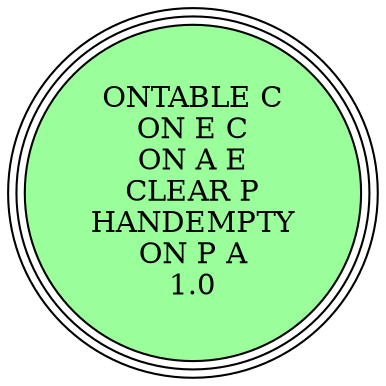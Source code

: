 digraph {
"ONTABLE C\nON E C\nON A E\nCLEAR P\nHANDEMPTY\nON P A\n1.0\n" [shape=circle, style=filled, fillcolor=palegreen1, peripheries=3];
"ONTABLE C\nON E C\nON A E\nCLEAR P\nHANDEMPTY\nON P A\n1.0\n" [shape=circle, style=filled, fillcolor=palegreen1, peripheries=3];
}
